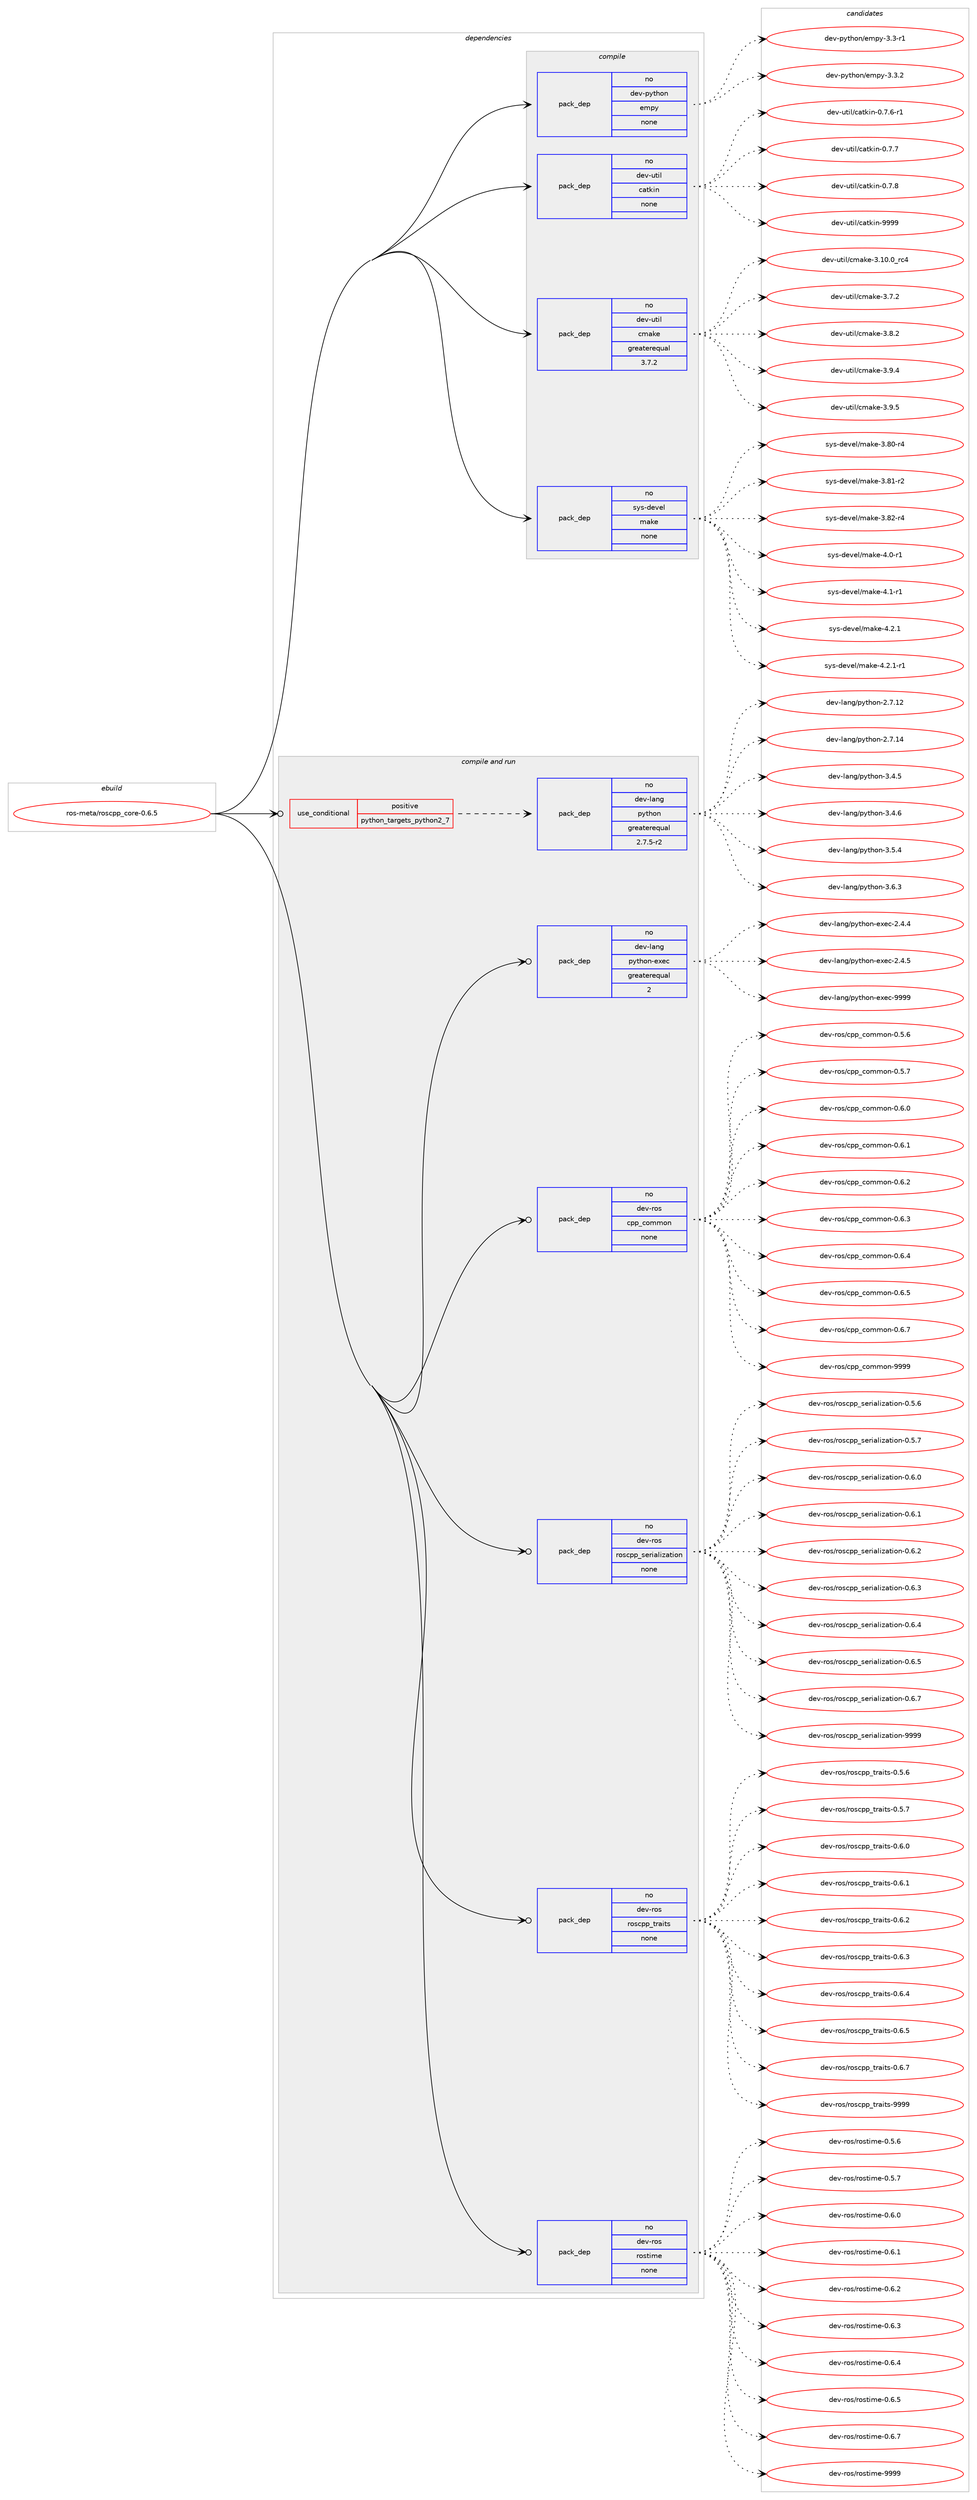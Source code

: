 digraph prolog {

# *************
# Graph options
# *************

newrank=true;
concentrate=true;
compound=true;
graph [rankdir=LR,fontname=Helvetica,fontsize=10,ranksep=1.5];#, ranksep=2.5, nodesep=0.2];
edge  [arrowhead=vee];
node  [fontname=Helvetica,fontsize=10];

# **********
# The ebuild
# **********

subgraph cluster_leftcol {
color=gray;
rank=same;
label=<<i>ebuild</i>>;
id [label="ros-meta/roscpp_core-0.6.5", color=red, width=4, href="../ros-meta/roscpp_core-0.6.5.svg"];
}

# ****************
# The dependencies
# ****************

subgraph cluster_midcol {
color=gray;
label=<<i>dependencies</i>>;
subgraph cluster_compile {
fillcolor="#eeeeee";
style=filled;
label=<<i>compile</i>>;
subgraph pack326164 {
dependency442884 [label=<<TABLE BORDER="0" CELLBORDER="1" CELLSPACING="0" CELLPADDING="4" WIDTH="220"><TR><TD ROWSPAN="6" CELLPADDING="30">pack_dep</TD></TR><TR><TD WIDTH="110">no</TD></TR><TR><TD>dev-python</TD></TR><TR><TD>empy</TD></TR><TR><TD>none</TD></TR><TR><TD></TD></TR></TABLE>>, shape=none, color=blue];
}
id:e -> dependency442884:w [weight=20,style="solid",arrowhead="vee"];
subgraph pack326165 {
dependency442885 [label=<<TABLE BORDER="0" CELLBORDER="1" CELLSPACING="0" CELLPADDING="4" WIDTH="220"><TR><TD ROWSPAN="6" CELLPADDING="30">pack_dep</TD></TR><TR><TD WIDTH="110">no</TD></TR><TR><TD>dev-util</TD></TR><TR><TD>catkin</TD></TR><TR><TD>none</TD></TR><TR><TD></TD></TR></TABLE>>, shape=none, color=blue];
}
id:e -> dependency442885:w [weight=20,style="solid",arrowhead="vee"];
subgraph pack326166 {
dependency442886 [label=<<TABLE BORDER="0" CELLBORDER="1" CELLSPACING="0" CELLPADDING="4" WIDTH="220"><TR><TD ROWSPAN="6" CELLPADDING="30">pack_dep</TD></TR><TR><TD WIDTH="110">no</TD></TR><TR><TD>dev-util</TD></TR><TR><TD>cmake</TD></TR><TR><TD>greaterequal</TD></TR><TR><TD>3.7.2</TD></TR></TABLE>>, shape=none, color=blue];
}
id:e -> dependency442886:w [weight=20,style="solid",arrowhead="vee"];
subgraph pack326167 {
dependency442887 [label=<<TABLE BORDER="0" CELLBORDER="1" CELLSPACING="0" CELLPADDING="4" WIDTH="220"><TR><TD ROWSPAN="6" CELLPADDING="30">pack_dep</TD></TR><TR><TD WIDTH="110">no</TD></TR><TR><TD>sys-devel</TD></TR><TR><TD>make</TD></TR><TR><TD>none</TD></TR><TR><TD></TD></TR></TABLE>>, shape=none, color=blue];
}
id:e -> dependency442887:w [weight=20,style="solid",arrowhead="vee"];
}
subgraph cluster_compileandrun {
fillcolor="#eeeeee";
style=filled;
label=<<i>compile and run</i>>;
subgraph cond109071 {
dependency442888 [label=<<TABLE BORDER="0" CELLBORDER="1" CELLSPACING="0" CELLPADDING="4"><TR><TD ROWSPAN="3" CELLPADDING="10">use_conditional</TD></TR><TR><TD>positive</TD></TR><TR><TD>python_targets_python2_7</TD></TR></TABLE>>, shape=none, color=red];
subgraph pack326168 {
dependency442889 [label=<<TABLE BORDER="0" CELLBORDER="1" CELLSPACING="0" CELLPADDING="4" WIDTH="220"><TR><TD ROWSPAN="6" CELLPADDING="30">pack_dep</TD></TR><TR><TD WIDTH="110">no</TD></TR><TR><TD>dev-lang</TD></TR><TR><TD>python</TD></TR><TR><TD>greaterequal</TD></TR><TR><TD>2.7.5-r2</TD></TR></TABLE>>, shape=none, color=blue];
}
dependency442888:e -> dependency442889:w [weight=20,style="dashed",arrowhead="vee"];
}
id:e -> dependency442888:w [weight=20,style="solid",arrowhead="odotvee"];
subgraph pack326169 {
dependency442890 [label=<<TABLE BORDER="0" CELLBORDER="1" CELLSPACING="0" CELLPADDING="4" WIDTH="220"><TR><TD ROWSPAN="6" CELLPADDING="30">pack_dep</TD></TR><TR><TD WIDTH="110">no</TD></TR><TR><TD>dev-lang</TD></TR><TR><TD>python-exec</TD></TR><TR><TD>greaterequal</TD></TR><TR><TD>2</TD></TR></TABLE>>, shape=none, color=blue];
}
id:e -> dependency442890:w [weight=20,style="solid",arrowhead="odotvee"];
subgraph pack326170 {
dependency442891 [label=<<TABLE BORDER="0" CELLBORDER="1" CELLSPACING="0" CELLPADDING="4" WIDTH="220"><TR><TD ROWSPAN="6" CELLPADDING="30">pack_dep</TD></TR><TR><TD WIDTH="110">no</TD></TR><TR><TD>dev-ros</TD></TR><TR><TD>cpp_common</TD></TR><TR><TD>none</TD></TR><TR><TD></TD></TR></TABLE>>, shape=none, color=blue];
}
id:e -> dependency442891:w [weight=20,style="solid",arrowhead="odotvee"];
subgraph pack326171 {
dependency442892 [label=<<TABLE BORDER="0" CELLBORDER="1" CELLSPACING="0" CELLPADDING="4" WIDTH="220"><TR><TD ROWSPAN="6" CELLPADDING="30">pack_dep</TD></TR><TR><TD WIDTH="110">no</TD></TR><TR><TD>dev-ros</TD></TR><TR><TD>roscpp_serialization</TD></TR><TR><TD>none</TD></TR><TR><TD></TD></TR></TABLE>>, shape=none, color=blue];
}
id:e -> dependency442892:w [weight=20,style="solid",arrowhead="odotvee"];
subgraph pack326172 {
dependency442893 [label=<<TABLE BORDER="0" CELLBORDER="1" CELLSPACING="0" CELLPADDING="4" WIDTH="220"><TR><TD ROWSPAN="6" CELLPADDING="30">pack_dep</TD></TR><TR><TD WIDTH="110">no</TD></TR><TR><TD>dev-ros</TD></TR><TR><TD>roscpp_traits</TD></TR><TR><TD>none</TD></TR><TR><TD></TD></TR></TABLE>>, shape=none, color=blue];
}
id:e -> dependency442893:w [weight=20,style="solid",arrowhead="odotvee"];
subgraph pack326173 {
dependency442894 [label=<<TABLE BORDER="0" CELLBORDER="1" CELLSPACING="0" CELLPADDING="4" WIDTH="220"><TR><TD ROWSPAN="6" CELLPADDING="30">pack_dep</TD></TR><TR><TD WIDTH="110">no</TD></TR><TR><TD>dev-ros</TD></TR><TR><TD>rostime</TD></TR><TR><TD>none</TD></TR><TR><TD></TD></TR></TABLE>>, shape=none, color=blue];
}
id:e -> dependency442894:w [weight=20,style="solid",arrowhead="odotvee"];
}
subgraph cluster_run {
fillcolor="#eeeeee";
style=filled;
label=<<i>run</i>>;
}
}

# **************
# The candidates
# **************

subgraph cluster_choices {
rank=same;
color=gray;
label=<<i>candidates</i>>;

subgraph choice326164 {
color=black;
nodesep=1;
choice1001011184511212111610411111047101109112121455146514511449 [label="dev-python/empy-3.3-r1", color=red, width=4,href="../dev-python/empy-3.3-r1.svg"];
choice1001011184511212111610411111047101109112121455146514650 [label="dev-python/empy-3.3.2", color=red, width=4,href="../dev-python/empy-3.3.2.svg"];
dependency442884:e -> choice1001011184511212111610411111047101109112121455146514511449:w [style=dotted,weight="100"];
dependency442884:e -> choice1001011184511212111610411111047101109112121455146514650:w [style=dotted,weight="100"];
}
subgraph choice326165 {
color=black;
nodesep=1;
choice100101118451171161051084799971161071051104548465546544511449 [label="dev-util/catkin-0.7.6-r1", color=red, width=4,href="../dev-util/catkin-0.7.6-r1.svg"];
choice10010111845117116105108479997116107105110454846554655 [label="dev-util/catkin-0.7.7", color=red, width=4,href="../dev-util/catkin-0.7.7.svg"];
choice10010111845117116105108479997116107105110454846554656 [label="dev-util/catkin-0.7.8", color=red, width=4,href="../dev-util/catkin-0.7.8.svg"];
choice100101118451171161051084799971161071051104557575757 [label="dev-util/catkin-9999", color=red, width=4,href="../dev-util/catkin-9999.svg"];
dependency442885:e -> choice100101118451171161051084799971161071051104548465546544511449:w [style=dotted,weight="100"];
dependency442885:e -> choice10010111845117116105108479997116107105110454846554655:w [style=dotted,weight="100"];
dependency442885:e -> choice10010111845117116105108479997116107105110454846554656:w [style=dotted,weight="100"];
dependency442885:e -> choice100101118451171161051084799971161071051104557575757:w [style=dotted,weight="100"];
}
subgraph choice326166 {
color=black;
nodesep=1;
choice1001011184511711610510847991099710710145514649484648951149952 [label="dev-util/cmake-3.10.0_rc4", color=red, width=4,href="../dev-util/cmake-3.10.0_rc4.svg"];
choice10010111845117116105108479910997107101455146554650 [label="dev-util/cmake-3.7.2", color=red, width=4,href="../dev-util/cmake-3.7.2.svg"];
choice10010111845117116105108479910997107101455146564650 [label="dev-util/cmake-3.8.2", color=red, width=4,href="../dev-util/cmake-3.8.2.svg"];
choice10010111845117116105108479910997107101455146574652 [label="dev-util/cmake-3.9.4", color=red, width=4,href="../dev-util/cmake-3.9.4.svg"];
choice10010111845117116105108479910997107101455146574653 [label="dev-util/cmake-3.9.5", color=red, width=4,href="../dev-util/cmake-3.9.5.svg"];
dependency442886:e -> choice1001011184511711610510847991099710710145514649484648951149952:w [style=dotted,weight="100"];
dependency442886:e -> choice10010111845117116105108479910997107101455146554650:w [style=dotted,weight="100"];
dependency442886:e -> choice10010111845117116105108479910997107101455146564650:w [style=dotted,weight="100"];
dependency442886:e -> choice10010111845117116105108479910997107101455146574652:w [style=dotted,weight="100"];
dependency442886:e -> choice10010111845117116105108479910997107101455146574653:w [style=dotted,weight="100"];
}
subgraph choice326167 {
color=black;
nodesep=1;
choice11512111545100101118101108471099710710145514656484511452 [label="sys-devel/make-3.80-r4", color=red, width=4,href="../sys-devel/make-3.80-r4.svg"];
choice11512111545100101118101108471099710710145514656494511450 [label="sys-devel/make-3.81-r2", color=red, width=4,href="../sys-devel/make-3.81-r2.svg"];
choice11512111545100101118101108471099710710145514656504511452 [label="sys-devel/make-3.82-r4", color=red, width=4,href="../sys-devel/make-3.82-r4.svg"];
choice115121115451001011181011084710997107101455246484511449 [label="sys-devel/make-4.0-r1", color=red, width=4,href="../sys-devel/make-4.0-r1.svg"];
choice115121115451001011181011084710997107101455246494511449 [label="sys-devel/make-4.1-r1", color=red, width=4,href="../sys-devel/make-4.1-r1.svg"];
choice115121115451001011181011084710997107101455246504649 [label="sys-devel/make-4.2.1", color=red, width=4,href="../sys-devel/make-4.2.1.svg"];
choice1151211154510010111810110847109971071014552465046494511449 [label="sys-devel/make-4.2.1-r1", color=red, width=4,href="../sys-devel/make-4.2.1-r1.svg"];
dependency442887:e -> choice11512111545100101118101108471099710710145514656484511452:w [style=dotted,weight="100"];
dependency442887:e -> choice11512111545100101118101108471099710710145514656494511450:w [style=dotted,weight="100"];
dependency442887:e -> choice11512111545100101118101108471099710710145514656504511452:w [style=dotted,weight="100"];
dependency442887:e -> choice115121115451001011181011084710997107101455246484511449:w [style=dotted,weight="100"];
dependency442887:e -> choice115121115451001011181011084710997107101455246494511449:w [style=dotted,weight="100"];
dependency442887:e -> choice115121115451001011181011084710997107101455246504649:w [style=dotted,weight="100"];
dependency442887:e -> choice1151211154510010111810110847109971071014552465046494511449:w [style=dotted,weight="100"];
}
subgraph choice326168 {
color=black;
nodesep=1;
choice10010111845108971101034711212111610411111045504655464950 [label="dev-lang/python-2.7.12", color=red, width=4,href="../dev-lang/python-2.7.12.svg"];
choice10010111845108971101034711212111610411111045504655464952 [label="dev-lang/python-2.7.14", color=red, width=4,href="../dev-lang/python-2.7.14.svg"];
choice100101118451089711010347112121116104111110455146524653 [label="dev-lang/python-3.4.5", color=red, width=4,href="../dev-lang/python-3.4.5.svg"];
choice100101118451089711010347112121116104111110455146524654 [label="dev-lang/python-3.4.6", color=red, width=4,href="../dev-lang/python-3.4.6.svg"];
choice100101118451089711010347112121116104111110455146534652 [label="dev-lang/python-3.5.4", color=red, width=4,href="../dev-lang/python-3.5.4.svg"];
choice100101118451089711010347112121116104111110455146544651 [label="dev-lang/python-3.6.3", color=red, width=4,href="../dev-lang/python-3.6.3.svg"];
dependency442889:e -> choice10010111845108971101034711212111610411111045504655464950:w [style=dotted,weight="100"];
dependency442889:e -> choice10010111845108971101034711212111610411111045504655464952:w [style=dotted,weight="100"];
dependency442889:e -> choice100101118451089711010347112121116104111110455146524653:w [style=dotted,weight="100"];
dependency442889:e -> choice100101118451089711010347112121116104111110455146524654:w [style=dotted,weight="100"];
dependency442889:e -> choice100101118451089711010347112121116104111110455146534652:w [style=dotted,weight="100"];
dependency442889:e -> choice100101118451089711010347112121116104111110455146544651:w [style=dotted,weight="100"];
}
subgraph choice326169 {
color=black;
nodesep=1;
choice1001011184510897110103471121211161041111104510112010199455046524652 [label="dev-lang/python-exec-2.4.4", color=red, width=4,href="../dev-lang/python-exec-2.4.4.svg"];
choice1001011184510897110103471121211161041111104510112010199455046524653 [label="dev-lang/python-exec-2.4.5", color=red, width=4,href="../dev-lang/python-exec-2.4.5.svg"];
choice10010111845108971101034711212111610411111045101120101994557575757 [label="dev-lang/python-exec-9999", color=red, width=4,href="../dev-lang/python-exec-9999.svg"];
dependency442890:e -> choice1001011184510897110103471121211161041111104510112010199455046524652:w [style=dotted,weight="100"];
dependency442890:e -> choice1001011184510897110103471121211161041111104510112010199455046524653:w [style=dotted,weight="100"];
dependency442890:e -> choice10010111845108971101034711212111610411111045101120101994557575757:w [style=dotted,weight="100"];
}
subgraph choice326170 {
color=black;
nodesep=1;
choice1001011184511411111547991121129599111109109111110454846534654 [label="dev-ros/cpp_common-0.5.6", color=red, width=4,href="../dev-ros/cpp_common-0.5.6.svg"];
choice1001011184511411111547991121129599111109109111110454846534655 [label="dev-ros/cpp_common-0.5.7", color=red, width=4,href="../dev-ros/cpp_common-0.5.7.svg"];
choice1001011184511411111547991121129599111109109111110454846544648 [label="dev-ros/cpp_common-0.6.0", color=red, width=4,href="../dev-ros/cpp_common-0.6.0.svg"];
choice1001011184511411111547991121129599111109109111110454846544649 [label="dev-ros/cpp_common-0.6.1", color=red, width=4,href="../dev-ros/cpp_common-0.6.1.svg"];
choice1001011184511411111547991121129599111109109111110454846544650 [label="dev-ros/cpp_common-0.6.2", color=red, width=4,href="../dev-ros/cpp_common-0.6.2.svg"];
choice1001011184511411111547991121129599111109109111110454846544651 [label="dev-ros/cpp_common-0.6.3", color=red, width=4,href="../dev-ros/cpp_common-0.6.3.svg"];
choice1001011184511411111547991121129599111109109111110454846544652 [label="dev-ros/cpp_common-0.6.4", color=red, width=4,href="../dev-ros/cpp_common-0.6.4.svg"];
choice1001011184511411111547991121129599111109109111110454846544653 [label="dev-ros/cpp_common-0.6.5", color=red, width=4,href="../dev-ros/cpp_common-0.6.5.svg"];
choice1001011184511411111547991121129599111109109111110454846544655 [label="dev-ros/cpp_common-0.6.7", color=red, width=4,href="../dev-ros/cpp_common-0.6.7.svg"];
choice10010111845114111115479911211295991111091091111104557575757 [label="dev-ros/cpp_common-9999", color=red, width=4,href="../dev-ros/cpp_common-9999.svg"];
dependency442891:e -> choice1001011184511411111547991121129599111109109111110454846534654:w [style=dotted,weight="100"];
dependency442891:e -> choice1001011184511411111547991121129599111109109111110454846534655:w [style=dotted,weight="100"];
dependency442891:e -> choice1001011184511411111547991121129599111109109111110454846544648:w [style=dotted,weight="100"];
dependency442891:e -> choice1001011184511411111547991121129599111109109111110454846544649:w [style=dotted,weight="100"];
dependency442891:e -> choice1001011184511411111547991121129599111109109111110454846544650:w [style=dotted,weight="100"];
dependency442891:e -> choice1001011184511411111547991121129599111109109111110454846544651:w [style=dotted,weight="100"];
dependency442891:e -> choice1001011184511411111547991121129599111109109111110454846544652:w [style=dotted,weight="100"];
dependency442891:e -> choice1001011184511411111547991121129599111109109111110454846544653:w [style=dotted,weight="100"];
dependency442891:e -> choice1001011184511411111547991121129599111109109111110454846544655:w [style=dotted,weight="100"];
dependency442891:e -> choice10010111845114111115479911211295991111091091111104557575757:w [style=dotted,weight="100"];
}
subgraph choice326171 {
color=black;
nodesep=1;
choice100101118451141111154711411111599112112951151011141059710810512297116105111110454846534654 [label="dev-ros/roscpp_serialization-0.5.6", color=red, width=4,href="../dev-ros/roscpp_serialization-0.5.6.svg"];
choice100101118451141111154711411111599112112951151011141059710810512297116105111110454846534655 [label="dev-ros/roscpp_serialization-0.5.7", color=red, width=4,href="../dev-ros/roscpp_serialization-0.5.7.svg"];
choice100101118451141111154711411111599112112951151011141059710810512297116105111110454846544648 [label="dev-ros/roscpp_serialization-0.6.0", color=red, width=4,href="../dev-ros/roscpp_serialization-0.6.0.svg"];
choice100101118451141111154711411111599112112951151011141059710810512297116105111110454846544649 [label="dev-ros/roscpp_serialization-0.6.1", color=red, width=4,href="../dev-ros/roscpp_serialization-0.6.1.svg"];
choice100101118451141111154711411111599112112951151011141059710810512297116105111110454846544650 [label="dev-ros/roscpp_serialization-0.6.2", color=red, width=4,href="../dev-ros/roscpp_serialization-0.6.2.svg"];
choice100101118451141111154711411111599112112951151011141059710810512297116105111110454846544651 [label="dev-ros/roscpp_serialization-0.6.3", color=red, width=4,href="../dev-ros/roscpp_serialization-0.6.3.svg"];
choice100101118451141111154711411111599112112951151011141059710810512297116105111110454846544652 [label="dev-ros/roscpp_serialization-0.6.4", color=red, width=4,href="../dev-ros/roscpp_serialization-0.6.4.svg"];
choice100101118451141111154711411111599112112951151011141059710810512297116105111110454846544653 [label="dev-ros/roscpp_serialization-0.6.5", color=red, width=4,href="../dev-ros/roscpp_serialization-0.6.5.svg"];
choice100101118451141111154711411111599112112951151011141059710810512297116105111110454846544655 [label="dev-ros/roscpp_serialization-0.6.7", color=red, width=4,href="../dev-ros/roscpp_serialization-0.6.7.svg"];
choice1001011184511411111547114111115991121129511510111410597108105122971161051111104557575757 [label="dev-ros/roscpp_serialization-9999", color=red, width=4,href="../dev-ros/roscpp_serialization-9999.svg"];
dependency442892:e -> choice100101118451141111154711411111599112112951151011141059710810512297116105111110454846534654:w [style=dotted,weight="100"];
dependency442892:e -> choice100101118451141111154711411111599112112951151011141059710810512297116105111110454846534655:w [style=dotted,weight="100"];
dependency442892:e -> choice100101118451141111154711411111599112112951151011141059710810512297116105111110454846544648:w [style=dotted,weight="100"];
dependency442892:e -> choice100101118451141111154711411111599112112951151011141059710810512297116105111110454846544649:w [style=dotted,weight="100"];
dependency442892:e -> choice100101118451141111154711411111599112112951151011141059710810512297116105111110454846544650:w [style=dotted,weight="100"];
dependency442892:e -> choice100101118451141111154711411111599112112951151011141059710810512297116105111110454846544651:w [style=dotted,weight="100"];
dependency442892:e -> choice100101118451141111154711411111599112112951151011141059710810512297116105111110454846544652:w [style=dotted,weight="100"];
dependency442892:e -> choice100101118451141111154711411111599112112951151011141059710810512297116105111110454846544653:w [style=dotted,weight="100"];
dependency442892:e -> choice100101118451141111154711411111599112112951151011141059710810512297116105111110454846544655:w [style=dotted,weight="100"];
dependency442892:e -> choice1001011184511411111547114111115991121129511510111410597108105122971161051111104557575757:w [style=dotted,weight="100"];
}
subgraph choice326172 {
color=black;
nodesep=1;
choice1001011184511411111547114111115991121129511611497105116115454846534654 [label="dev-ros/roscpp_traits-0.5.6", color=red, width=4,href="../dev-ros/roscpp_traits-0.5.6.svg"];
choice1001011184511411111547114111115991121129511611497105116115454846534655 [label="dev-ros/roscpp_traits-0.5.7", color=red, width=4,href="../dev-ros/roscpp_traits-0.5.7.svg"];
choice1001011184511411111547114111115991121129511611497105116115454846544648 [label="dev-ros/roscpp_traits-0.6.0", color=red, width=4,href="../dev-ros/roscpp_traits-0.6.0.svg"];
choice1001011184511411111547114111115991121129511611497105116115454846544649 [label="dev-ros/roscpp_traits-0.6.1", color=red, width=4,href="../dev-ros/roscpp_traits-0.6.1.svg"];
choice1001011184511411111547114111115991121129511611497105116115454846544650 [label="dev-ros/roscpp_traits-0.6.2", color=red, width=4,href="../dev-ros/roscpp_traits-0.6.2.svg"];
choice1001011184511411111547114111115991121129511611497105116115454846544651 [label="dev-ros/roscpp_traits-0.6.3", color=red, width=4,href="../dev-ros/roscpp_traits-0.6.3.svg"];
choice1001011184511411111547114111115991121129511611497105116115454846544652 [label="dev-ros/roscpp_traits-0.6.4", color=red, width=4,href="../dev-ros/roscpp_traits-0.6.4.svg"];
choice1001011184511411111547114111115991121129511611497105116115454846544653 [label="dev-ros/roscpp_traits-0.6.5", color=red, width=4,href="../dev-ros/roscpp_traits-0.6.5.svg"];
choice1001011184511411111547114111115991121129511611497105116115454846544655 [label="dev-ros/roscpp_traits-0.6.7", color=red, width=4,href="../dev-ros/roscpp_traits-0.6.7.svg"];
choice10010111845114111115471141111159911211295116114971051161154557575757 [label="dev-ros/roscpp_traits-9999", color=red, width=4,href="../dev-ros/roscpp_traits-9999.svg"];
dependency442893:e -> choice1001011184511411111547114111115991121129511611497105116115454846534654:w [style=dotted,weight="100"];
dependency442893:e -> choice1001011184511411111547114111115991121129511611497105116115454846534655:w [style=dotted,weight="100"];
dependency442893:e -> choice1001011184511411111547114111115991121129511611497105116115454846544648:w [style=dotted,weight="100"];
dependency442893:e -> choice1001011184511411111547114111115991121129511611497105116115454846544649:w [style=dotted,weight="100"];
dependency442893:e -> choice1001011184511411111547114111115991121129511611497105116115454846544650:w [style=dotted,weight="100"];
dependency442893:e -> choice1001011184511411111547114111115991121129511611497105116115454846544651:w [style=dotted,weight="100"];
dependency442893:e -> choice1001011184511411111547114111115991121129511611497105116115454846544652:w [style=dotted,weight="100"];
dependency442893:e -> choice1001011184511411111547114111115991121129511611497105116115454846544653:w [style=dotted,weight="100"];
dependency442893:e -> choice1001011184511411111547114111115991121129511611497105116115454846544655:w [style=dotted,weight="100"];
dependency442893:e -> choice10010111845114111115471141111159911211295116114971051161154557575757:w [style=dotted,weight="100"];
}
subgraph choice326173 {
color=black;
nodesep=1;
choice1001011184511411111547114111115116105109101454846534654 [label="dev-ros/rostime-0.5.6", color=red, width=4,href="../dev-ros/rostime-0.5.6.svg"];
choice1001011184511411111547114111115116105109101454846534655 [label="dev-ros/rostime-0.5.7", color=red, width=4,href="../dev-ros/rostime-0.5.7.svg"];
choice1001011184511411111547114111115116105109101454846544648 [label="dev-ros/rostime-0.6.0", color=red, width=4,href="../dev-ros/rostime-0.6.0.svg"];
choice1001011184511411111547114111115116105109101454846544649 [label="dev-ros/rostime-0.6.1", color=red, width=4,href="../dev-ros/rostime-0.6.1.svg"];
choice1001011184511411111547114111115116105109101454846544650 [label="dev-ros/rostime-0.6.2", color=red, width=4,href="../dev-ros/rostime-0.6.2.svg"];
choice1001011184511411111547114111115116105109101454846544651 [label="dev-ros/rostime-0.6.3", color=red, width=4,href="../dev-ros/rostime-0.6.3.svg"];
choice1001011184511411111547114111115116105109101454846544652 [label="dev-ros/rostime-0.6.4", color=red, width=4,href="../dev-ros/rostime-0.6.4.svg"];
choice1001011184511411111547114111115116105109101454846544653 [label="dev-ros/rostime-0.6.5", color=red, width=4,href="../dev-ros/rostime-0.6.5.svg"];
choice1001011184511411111547114111115116105109101454846544655 [label="dev-ros/rostime-0.6.7", color=red, width=4,href="../dev-ros/rostime-0.6.7.svg"];
choice10010111845114111115471141111151161051091014557575757 [label="dev-ros/rostime-9999", color=red, width=4,href="../dev-ros/rostime-9999.svg"];
dependency442894:e -> choice1001011184511411111547114111115116105109101454846534654:w [style=dotted,weight="100"];
dependency442894:e -> choice1001011184511411111547114111115116105109101454846534655:w [style=dotted,weight="100"];
dependency442894:e -> choice1001011184511411111547114111115116105109101454846544648:w [style=dotted,weight="100"];
dependency442894:e -> choice1001011184511411111547114111115116105109101454846544649:w [style=dotted,weight="100"];
dependency442894:e -> choice1001011184511411111547114111115116105109101454846544650:w [style=dotted,weight="100"];
dependency442894:e -> choice1001011184511411111547114111115116105109101454846544651:w [style=dotted,weight="100"];
dependency442894:e -> choice1001011184511411111547114111115116105109101454846544652:w [style=dotted,weight="100"];
dependency442894:e -> choice1001011184511411111547114111115116105109101454846544653:w [style=dotted,weight="100"];
dependency442894:e -> choice1001011184511411111547114111115116105109101454846544655:w [style=dotted,weight="100"];
dependency442894:e -> choice10010111845114111115471141111151161051091014557575757:w [style=dotted,weight="100"];
}
}

}
